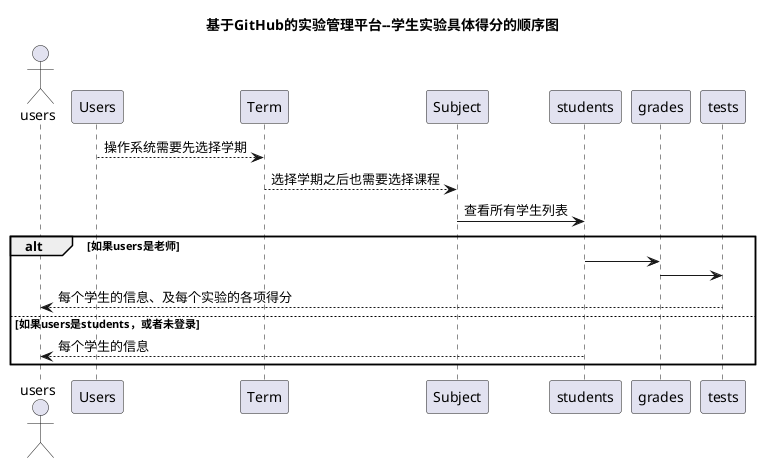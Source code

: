 @startuml
title 基于GitHub的实验管理平台--学生实验具体得分的顺序图
actor users
Users-->Term:操作系统需要先选择学期
Term-->Subject:选择学期之后也需要选择课程
Subject -> students: 查看所有学生列表
alt 如果users是老师
	students -> grades
	grades -> tests
	tests --> users:每个学生的信息、及每个实验的各项得分
else 如果users是students，或者未登录
    students --> users:每个学生的信息
end

@enduml